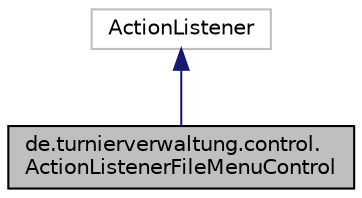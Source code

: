 digraph "de.turnierverwaltung.control.ActionListenerFileMenuControl"
{
  edge [fontname="Helvetica",fontsize="10",labelfontname="Helvetica",labelfontsize="10"];
  node [fontname="Helvetica",fontsize="10",shape=record];
  Node1 [label="de.turnierverwaltung.control.\lActionListenerFileMenuControl",height=0.2,width=0.4,color="black", fillcolor="grey75", style="filled", fontcolor="black"];
  Node2 -> Node1 [dir="back",color="midnightblue",fontsize="10",style="solid",fontname="Helvetica"];
  Node2 [label="ActionListener",height=0.2,width=0.4,color="grey75", fillcolor="white", style="filled"];
}
